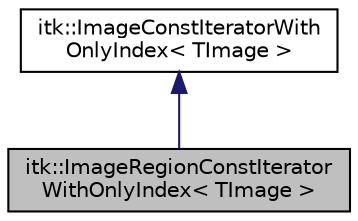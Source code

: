 digraph "itk::ImageRegionConstIteratorWithOnlyIndex&lt; TImage &gt;"
{
 // LATEX_PDF_SIZE
  edge [fontname="Helvetica",fontsize="10",labelfontname="Helvetica",labelfontsize="10"];
  node [fontname="Helvetica",fontsize="10",shape=record];
  Node1 [label="itk::ImageRegionConstIterator\lWithOnlyIndex\< TImage \>",height=0.2,width=0.4,color="black", fillcolor="grey75", style="filled", fontcolor="black",tooltip="A multi-dimensional iterator templated over image type that walks an image region and is specialized ..."];
  Node2 -> Node1 [dir="back",color="midnightblue",fontsize="10",style="solid",fontname="Helvetica"];
  Node2 [label="itk::ImageConstIteratorWith\lOnlyIndex\< TImage \>",height=0.2,width=0.4,color="black", fillcolor="white", style="filled",URL="$classitk_1_1ImageConstIteratorWithOnlyIndex.html",tooltip="A base class for multi-dimensional iterators templated over image type that are designed to provide o..."];
}
